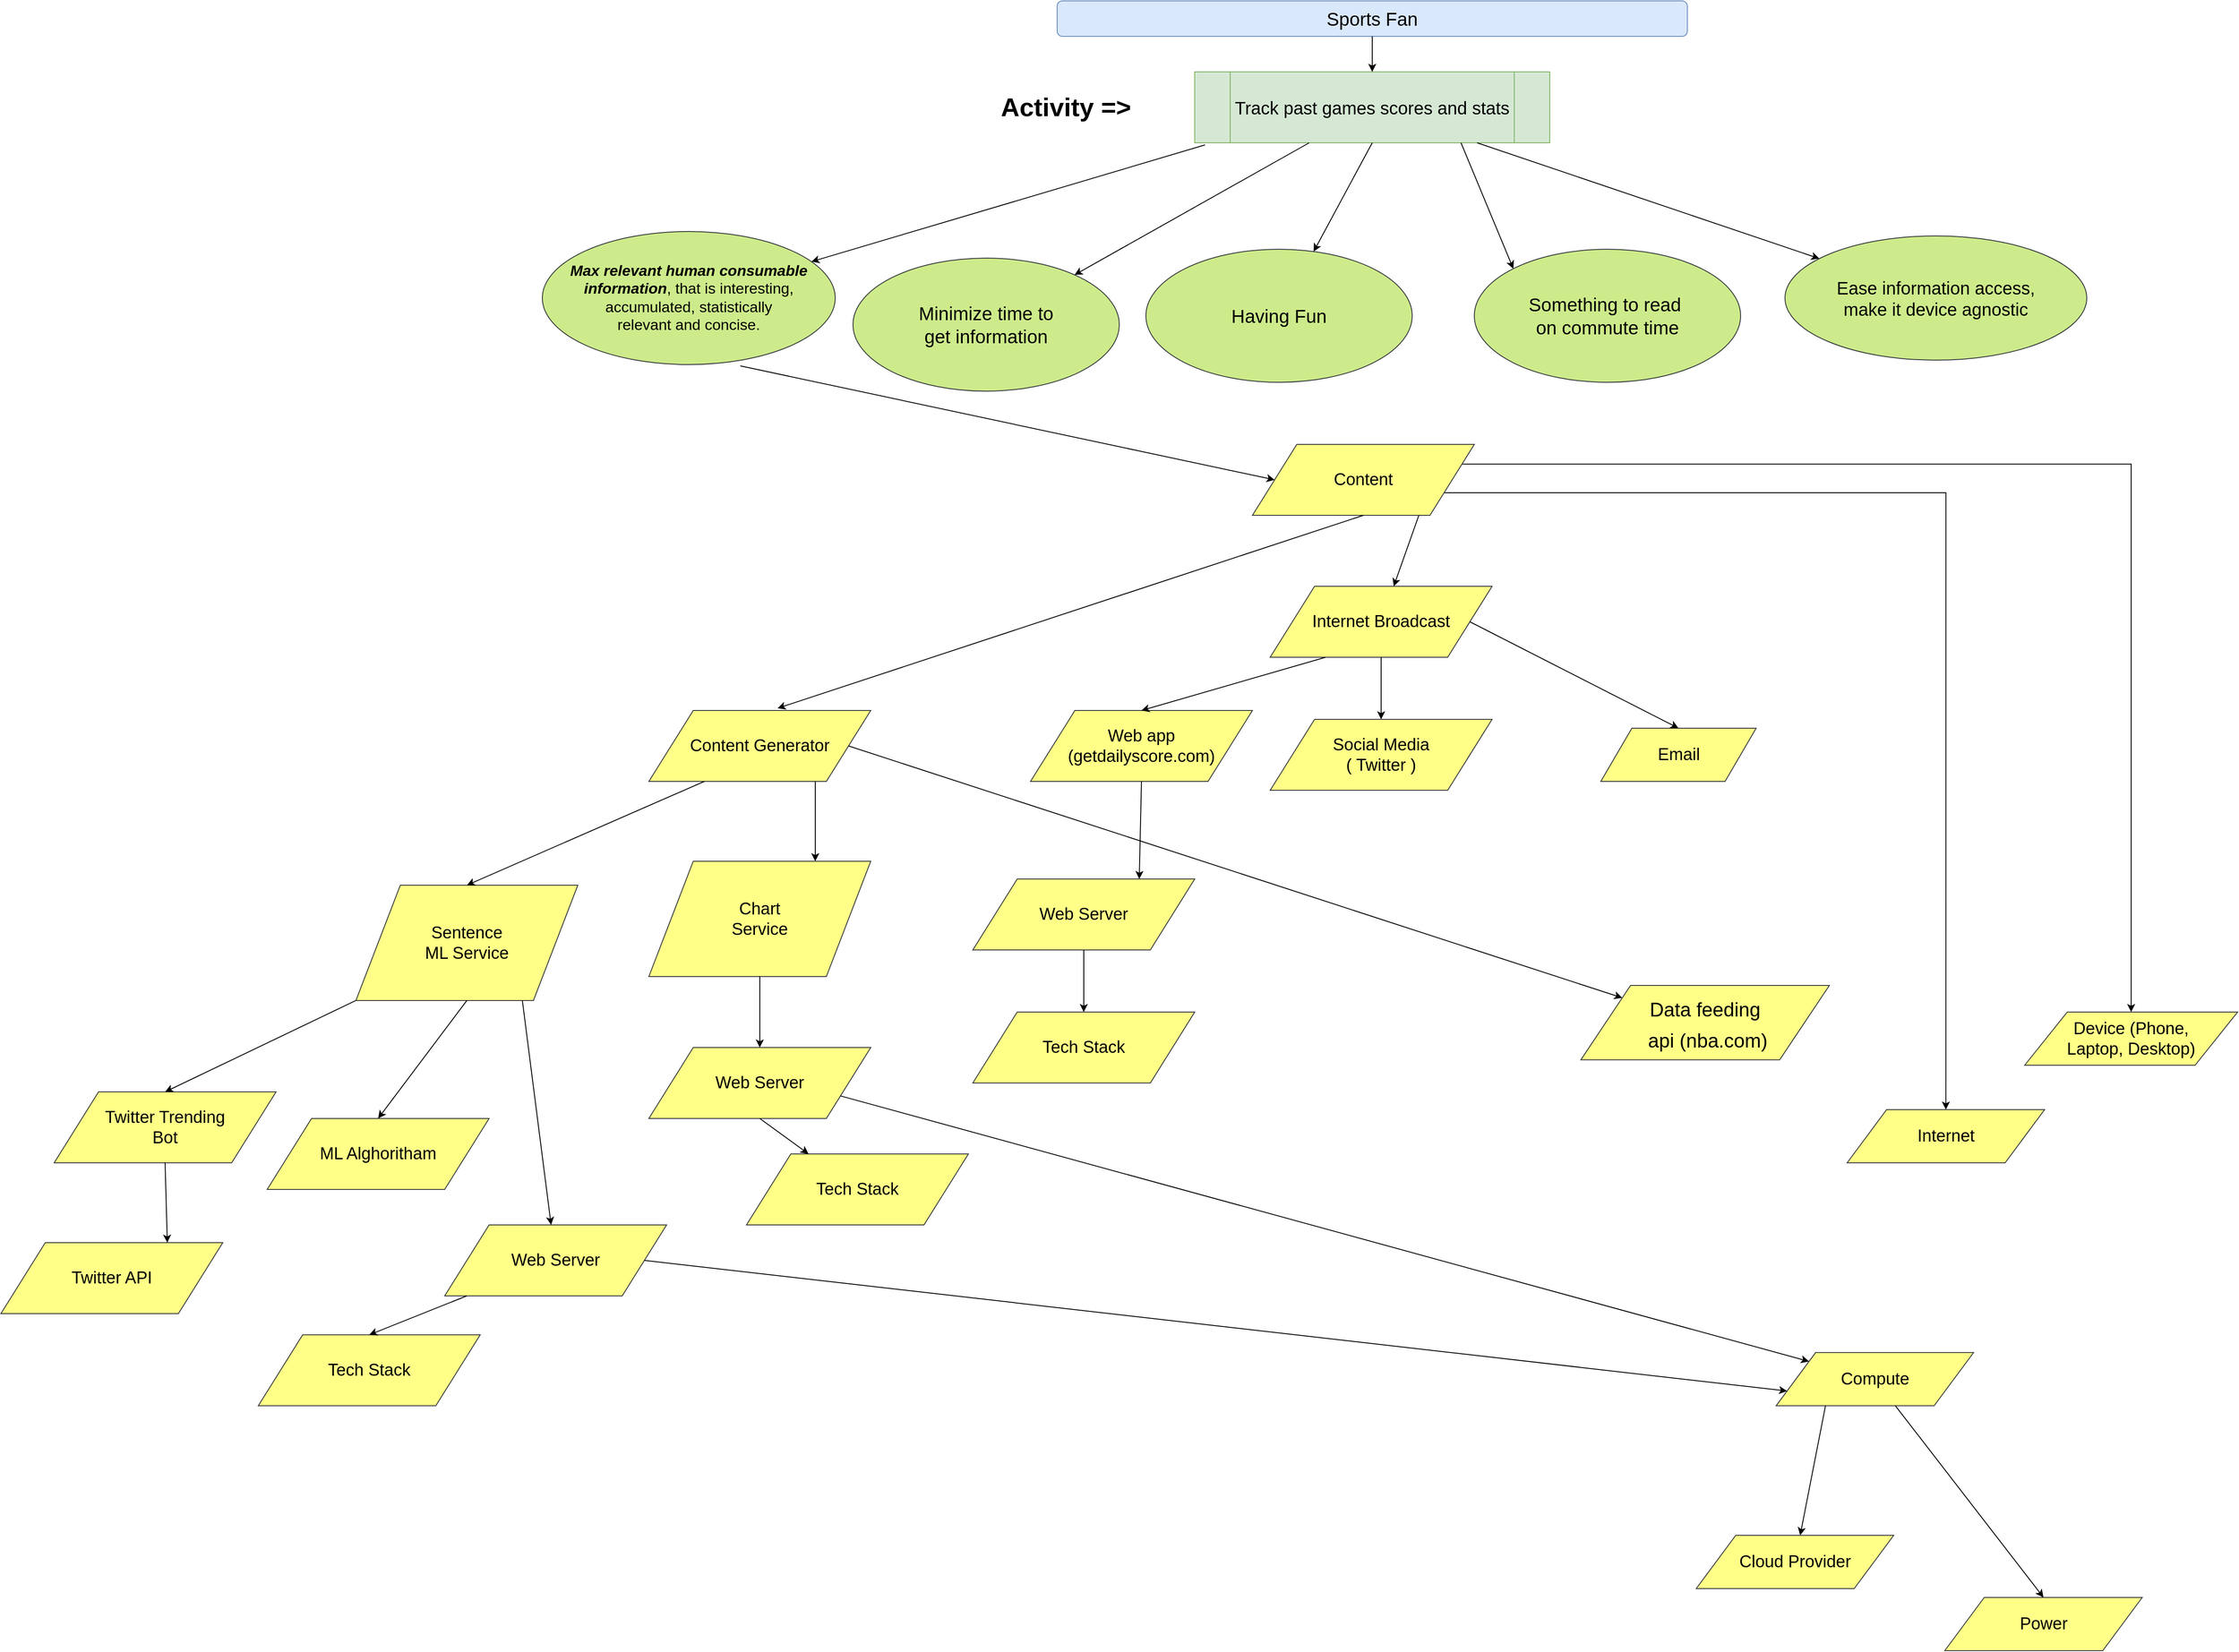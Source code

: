 <mxfile version="12.5.5" type="device"><diagram name="Page-1" id="42789a77-a242-8287-6e28-9cd8cfd52e62"><mxGraphModel dx="4560" dy="2677" grid="1" gridSize="10" guides="1" tooltips="1" connect="1" arrows="1" fold="1" page="1" pageScale="1" pageWidth="1100" pageHeight="850" background="#ffffff" math="0" shadow="0"><root><mxCell id="0"/><mxCell id="1" parent="0"/><mxCell id="Sqfoyh81WpPyErl1hCWX-1" value="Sports Fan" style="rounded=1;whiteSpace=wrap;html=1;fillColor=#dae8fc;strokeColor=#6c8ebf;fontSize=21;" parent="1" vertex="1"><mxGeometry x="440" y="-810" width="710" height="40" as="geometry"/></mxCell><mxCell id="Sqfoyh81WpPyErl1hCWX-2" value="Activity =&amp;gt;" style="text;html=1;strokeColor=none;fillColor=none;align=center;verticalAlign=middle;whiteSpace=wrap;rounded=0;fontStyle=1;fontSize=29;" parent="1" vertex="1"><mxGeometry x="320" y="-722.5" width="260" height="65" as="geometry"/></mxCell><mxCell id="Sqfoyh81WpPyErl1hCWX-3" value="Track past games scores and stats" style="shape=process;whiteSpace=wrap;html=1;backgroundOutline=1;fillColor=#d5e8d4;strokeColor=#82b366;fontSize=20;fontStyle=0" parent="1" vertex="1"><mxGeometry x="595" y="-730" width="400" height="80" as="geometry"/></mxCell><mxCell id="Sqfoyh81WpPyErl1hCWX-4" value="&lt;span style=&quot;font-size: 17px&quot;&gt;&lt;b style=&quot;font-style: italic ; font-size: 17px&quot;&gt;Max relevant human consumable &lt;br&gt;information&lt;/b&gt;&lt;/span&gt;, that is interesting, accumulated, statistically &lt;br&gt;relevant and concise." style="ellipse;whiteSpace=wrap;html=1;fillColor=#cdeb8b;strokeColor=#36393d;fontSize=17;" parent="1" vertex="1"><mxGeometry x="-140" y="-550" width="330" height="150" as="geometry"/></mxCell><mxCell id="Sqfoyh81WpPyErl1hCWX-7" value="Minimize time to &lt;br&gt;get information" style="ellipse;whiteSpace=wrap;html=1;fillColor=#cdeb8b;strokeColor=#36393d;fontSize=21;" parent="1" vertex="1"><mxGeometry x="210" y="-520" width="300" height="150" as="geometry"/></mxCell><mxCell id="Sqfoyh81WpPyErl1hCWX-8" value="Ease information access, &lt;br&gt;make it device agnostic" style="ellipse;whiteSpace=wrap;html=1;fillColor=#cdeb8b;strokeColor=#36393d;fontSize=20;" parent="1" vertex="1"><mxGeometry x="1260" y="-545" width="340" height="140" as="geometry"/></mxCell><mxCell id="Sqfoyh81WpPyErl1hCWX-10" value="" style="endArrow=classic;html=1;exitX=0.029;exitY=1.03;exitDx=0;exitDy=0;exitPerimeter=0;" parent="1" source="Sqfoyh81WpPyErl1hCWX-3" target="Sqfoyh81WpPyErl1hCWX-4" edge="1"><mxGeometry width="50" height="50" relative="1" as="geometry"><mxPoint x="280" y="-350" as="sourcePoint"/><mxPoint x="70" y="-40" as="targetPoint"/></mxGeometry></mxCell><mxCell id="Sqfoyh81WpPyErl1hCWX-11" value="" style="endArrow=classic;html=1;" parent="1" source="Sqfoyh81WpPyErl1hCWX-3" target="Sqfoyh81WpPyErl1hCWX-7" edge="1"><mxGeometry width="50" height="50" relative="1" as="geometry"><mxPoint x="10" y="-110" as="sourcePoint"/><mxPoint x="60" y="-160" as="targetPoint"/></mxGeometry></mxCell><mxCell id="Sqfoyh81WpPyErl1hCWX-12" value="" style="endArrow=classic;html=1;" parent="1" source="Sqfoyh81WpPyErl1hCWX-3" target="Sqfoyh81WpPyErl1hCWX-8" edge="1"><mxGeometry width="50" height="50" relative="1" as="geometry"><mxPoint x="10" y="-110" as="sourcePoint"/><mxPoint x="60" y="-160" as="targetPoint"/></mxGeometry></mxCell><mxCell id="Sqfoyh81WpPyErl1hCWX-14" value="" style="endArrow=classic;html=1;fontSize=19;" parent="1" source="Sqfoyh81WpPyErl1hCWX-1" target="Sqfoyh81WpPyErl1hCWX-3" edge="1"><mxGeometry width="50" height="50" relative="1" as="geometry"><mxPoint x="50" y="-410" as="sourcePoint"/><mxPoint x="100" y="-460" as="targetPoint"/></mxGeometry></mxCell><mxCell id="Sqfoyh81WpPyErl1hCWX-27" value="Email" style="shape=parallelogram;perimeter=parallelogramPerimeter;whiteSpace=wrap;html=1;fontSize=19;fillColor=#ffff88;strokeColor=#36393d;" parent="1" vertex="1"><mxGeometry x="1052.5" y="10" width="175" height="60" as="geometry"/></mxCell><mxCell id="Sqfoyh81WpPyErl1hCWX-29" value="Device (Phone, &lt;br&gt;Laptop, Desktop)" style="shape=parallelogram;perimeter=parallelogramPerimeter;whiteSpace=wrap;html=1;fontSize=19;fillColor=#ffff88;strokeColor=#36393d;" parent="1" vertex="1"><mxGeometry x="1530" y="330" width="240" height="60" as="geometry"/></mxCell><mxCell id="Sqfoyh81WpPyErl1hCWX-30" value="Internet" style="shape=parallelogram;perimeter=parallelogramPerimeter;whiteSpace=wrap;html=1;fontSize=19;fillColor=#ffff88;strokeColor=#36393d;" parent="1" vertex="1"><mxGeometry x="1330" y="440" width="222.5" height="60" as="geometry"/></mxCell><mxCell id="Sqfoyh81WpPyErl1hCWX-59" value="&lt;font style=&quot;font-size: 22px&quot;&gt;Data feeding&lt;br&gt;&amp;nbsp;api (nba.com)&lt;/font&gt;" style="shape=parallelogram;perimeter=parallelogramPerimeter;whiteSpace=wrap;html=1;fontSize=29;fillColor=#ffff88;strokeColor=#36393d;" parent="1" vertex="1"><mxGeometry x="1030" y="300.0" width="280" height="83.91" as="geometry"/></mxCell><mxCell id="lyD-HpiRpPjOEnl6V3W5-5" value="Web app &lt;br&gt;(getdailyscore.com)" style="shape=parallelogram;perimeter=parallelogramPerimeter;whiteSpace=wrap;html=1;fontSize=19;fillColor=#ffff88;strokeColor=#36393d;" parent="1" vertex="1"><mxGeometry x="410" y="-10" width="250" height="80" as="geometry"/></mxCell><mxCell id="IzNHaIqhkJBboBlYr7tV-2" value="Having Fun" style="ellipse;whiteSpace=wrap;html=1;fillColor=#cdeb8b;strokeColor=#36393d;fontSize=21;" vertex="1" parent="1"><mxGeometry x="540" y="-530" width="300" height="150" as="geometry"/></mxCell><mxCell id="IzNHaIqhkJBboBlYr7tV-6" value="Something to read&amp;nbsp;&lt;br&gt;on commute time" style="ellipse;whiteSpace=wrap;html=1;fillColor=#cdeb8b;strokeColor=#36393d;fontSize=21;" vertex="1" parent="1"><mxGeometry x="910" y="-530" width="300" height="150" as="geometry"/></mxCell><mxCell id="IzNHaIqhkJBboBlYr7tV-8" value="" style="endArrow=classic;html=1;exitX=0.5;exitY=1;exitDx=0;exitDy=0;" edge="1" parent="1" source="Sqfoyh81WpPyErl1hCWX-3" target="IzNHaIqhkJBboBlYr7tV-2"><mxGeometry width="50" height="50" relative="1" as="geometry"><mxPoint x="110" y="-190" as="sourcePoint"/><mxPoint x="160" y="-240" as="targetPoint"/></mxGeometry></mxCell><mxCell id="IzNHaIqhkJBboBlYr7tV-10" value="" style="endArrow=classic;html=1;exitX=0.75;exitY=1;exitDx=0;exitDy=0;entryX=0;entryY=0;entryDx=0;entryDy=0;" edge="1" parent="1" source="Sqfoyh81WpPyErl1hCWX-3" target="IzNHaIqhkJBboBlYr7tV-6"><mxGeometry width="50" height="50" relative="1" as="geometry"><mxPoint x="750" y="-230" as="sourcePoint"/><mxPoint x="800" y="-280" as="targetPoint"/></mxGeometry></mxCell><mxCell id="IzNHaIqhkJBboBlYr7tV-52" style="edgeStyle=orthogonalEdgeStyle;rounded=0;orthogonalLoop=1;jettySize=auto;html=1;exitX=1;exitY=0.25;exitDx=0;exitDy=0;entryX=0.5;entryY=0;entryDx=0;entryDy=0;" edge="1" parent="1" source="IzNHaIqhkJBboBlYr7tV-11" target="Sqfoyh81WpPyErl1hCWX-29"><mxGeometry relative="1" as="geometry"/></mxCell><mxCell id="IzNHaIqhkJBboBlYr7tV-54" style="edgeStyle=orthogonalEdgeStyle;rounded=0;orthogonalLoop=1;jettySize=auto;html=1;exitX=1;exitY=0.75;exitDx=0;exitDy=0;entryX=0.5;entryY=0;entryDx=0;entryDy=0;" edge="1" parent="1" source="IzNHaIqhkJBboBlYr7tV-11" target="Sqfoyh81WpPyErl1hCWX-30"><mxGeometry relative="1" as="geometry"/></mxCell><mxCell id="IzNHaIqhkJBboBlYr7tV-11" value="Content" style="shape=parallelogram;perimeter=parallelogramPerimeter;whiteSpace=wrap;html=1;fontSize=19;fillColor=#ffff88;strokeColor=#36393d;" vertex="1" parent="1"><mxGeometry x="660" y="-310" width="250" height="80" as="geometry"/></mxCell><mxCell id="IzNHaIqhkJBboBlYr7tV-13" value="Internet Broadcast" style="shape=parallelogram;perimeter=parallelogramPerimeter;whiteSpace=wrap;html=1;fontSize=19;fillColor=#ffff88;strokeColor=#36393d;" vertex="1" parent="1"><mxGeometry x="680" y="-150" width="250" height="80" as="geometry"/></mxCell><mxCell id="IzNHaIqhkJBboBlYr7tV-14" value="Social Media &lt;br&gt;( Twitter )" style="shape=parallelogram;perimeter=parallelogramPerimeter;whiteSpace=wrap;html=1;fontSize=19;fillColor=#ffff88;strokeColor=#36393d;" vertex="1" parent="1"><mxGeometry x="680" width="250" height="80" as="geometry"/></mxCell><mxCell id="IzNHaIqhkJBboBlYr7tV-16" value="Content Generator" style="shape=parallelogram;perimeter=parallelogramPerimeter;whiteSpace=wrap;html=1;fontSize=19;fillColor=#ffff88;strokeColor=#36393d;" vertex="1" parent="1"><mxGeometry x="-20" y="-10" width="250" height="80" as="geometry"/></mxCell><mxCell id="IzNHaIqhkJBboBlYr7tV-17" value="Chart&lt;br&gt;Service" style="shape=parallelogram;perimeter=parallelogramPerimeter;whiteSpace=wrap;html=1;fontSize=19;fillColor=#ffff88;strokeColor=#36393d;" vertex="1" parent="1"><mxGeometry x="-20" y="160" width="250" height="130" as="geometry"/></mxCell><mxCell id="IzNHaIqhkJBboBlYr7tV-19" value="Web Server" style="shape=parallelogram;perimeter=parallelogramPerimeter;whiteSpace=wrap;html=1;fontSize=19;fillColor=#ffff88;strokeColor=#36393d;" vertex="1" parent="1"><mxGeometry x="345" y="180" width="250" height="80" as="geometry"/></mxCell><mxCell id="IzNHaIqhkJBboBlYr7tV-20" value="Tech Stack" style="shape=parallelogram;perimeter=parallelogramPerimeter;whiteSpace=wrap;html=1;fontSize=19;fillColor=#ffff88;strokeColor=#36393d;" vertex="1" parent="1"><mxGeometry x="345" y="330" width="250" height="80" as="geometry"/></mxCell><mxCell id="IzNHaIqhkJBboBlYr7tV-21" value="Web Server" style="shape=parallelogram;perimeter=parallelogramPerimeter;whiteSpace=wrap;html=1;fontSize=19;fillColor=#ffff88;strokeColor=#36393d;" vertex="1" parent="1"><mxGeometry x="-20" y="370" width="250" height="80" as="geometry"/></mxCell><mxCell id="IzNHaIqhkJBboBlYr7tV-22" value="Tech Stack" style="shape=parallelogram;perimeter=parallelogramPerimeter;whiteSpace=wrap;html=1;fontSize=19;fillColor=#ffff88;strokeColor=#36393d;" vertex="1" parent="1"><mxGeometry x="90" y="490" width="250" height="80" as="geometry"/></mxCell><mxCell id="IzNHaIqhkJBboBlYr7tV-24" value="Compute" style="shape=parallelogram;perimeter=parallelogramPerimeter;whiteSpace=wrap;html=1;fontSize=19;fillColor=#ffff88;strokeColor=#36393d;" vertex="1" parent="1"><mxGeometry x="1250" y="713.91" width="222.5" height="60" as="geometry"/></mxCell><mxCell id="IzNHaIqhkJBboBlYr7tV-25" value="Power" style="shape=parallelogram;perimeter=parallelogramPerimeter;whiteSpace=wrap;html=1;fontSize=19;fillColor=#ffff88;strokeColor=#36393d;" vertex="1" parent="1"><mxGeometry x="1440" y="990" width="222.5" height="60" as="geometry"/></mxCell><mxCell id="IzNHaIqhkJBboBlYr7tV-26" value="Sentence &lt;br&gt;ML Service" style="shape=parallelogram;perimeter=parallelogramPerimeter;whiteSpace=wrap;html=1;fontSize=19;fillColor=#ffff88;strokeColor=#36393d;" vertex="1" parent="1"><mxGeometry x="-350" y="186.96" width="250" height="130" as="geometry"/></mxCell><mxCell id="IzNHaIqhkJBboBlYr7tV-32" value="Web Server" style="shape=parallelogram;perimeter=parallelogramPerimeter;whiteSpace=wrap;html=1;fontSize=19;fillColor=#ffff88;strokeColor=#36393d;" vertex="1" parent="1"><mxGeometry x="-250" y="570" width="250" height="80" as="geometry"/></mxCell><mxCell id="IzNHaIqhkJBboBlYr7tV-28" value="Tech Stack" style="shape=parallelogram;perimeter=parallelogramPerimeter;whiteSpace=wrap;html=1;fontSize=19;fillColor=#ffff88;strokeColor=#36393d;" vertex="1" parent="1"><mxGeometry x="-460" y="693.91" width="250" height="80" as="geometry"/></mxCell><mxCell id="IzNHaIqhkJBboBlYr7tV-29" value="Twitter Trending&lt;br&gt;Bot" style="shape=parallelogram;perimeter=parallelogramPerimeter;whiteSpace=wrap;html=1;fontSize=19;fillColor=#ffff88;strokeColor=#36393d;" vertex="1" parent="1"><mxGeometry x="-690" y="420" width="250" height="80" as="geometry"/></mxCell><mxCell id="IzNHaIqhkJBboBlYr7tV-34" value="ML Alghoritham" style="shape=parallelogram;perimeter=parallelogramPerimeter;whiteSpace=wrap;html=1;fontSize=19;fillColor=#ffff88;strokeColor=#36393d;" vertex="1" parent="1"><mxGeometry x="-450" y="450" width="250" height="80" as="geometry"/></mxCell><mxCell id="IzNHaIqhkJBboBlYr7tV-37" value="Twitter API" style="shape=parallelogram;perimeter=parallelogramPerimeter;whiteSpace=wrap;html=1;fontSize=19;fillColor=#ffff88;strokeColor=#36393d;" vertex="1" parent="1"><mxGeometry x="-750" y="590" width="250" height="80" as="geometry"/></mxCell><mxCell id="IzNHaIqhkJBboBlYr7tV-43" value="" style="endArrow=classic;html=1;exitX=0.676;exitY=1.01;exitDx=0;exitDy=0;exitPerimeter=0;entryX=0;entryY=0.5;entryDx=0;entryDy=0;" edge="1" parent="1" source="Sqfoyh81WpPyErl1hCWX-4" target="IzNHaIqhkJBboBlYr7tV-11"><mxGeometry width="50" height="50" relative="1" as="geometry"><mxPoint x="100" y="-210" as="sourcePoint"/><mxPoint x="150" y="-260" as="targetPoint"/></mxGeometry></mxCell><mxCell id="IzNHaIqhkJBboBlYr7tV-44" value="" style="endArrow=classic;html=1;exitX=0.5;exitY=1;exitDx=0;exitDy=0;entryX=0.58;entryY=-0.031;entryDx=0;entryDy=0;entryPerimeter=0;" edge="1" parent="1" source="IzNHaIqhkJBboBlYr7tV-11" target="IzNHaIqhkJBboBlYr7tV-16"><mxGeometry width="50" height="50" relative="1" as="geometry"><mxPoint x="240" y="-140" as="sourcePoint"/><mxPoint x="290" y="-190" as="targetPoint"/></mxGeometry></mxCell><mxCell id="IzNHaIqhkJBboBlYr7tV-45" value="" style="endArrow=classic;html=1;exitX=0.75;exitY=1;exitDx=0;exitDy=0;" edge="1" parent="1" source="IzNHaIqhkJBboBlYr7tV-11" target="IzNHaIqhkJBboBlYr7tV-13"><mxGeometry width="50" height="50" relative="1" as="geometry"><mxPoint x="1250" y="-200" as="sourcePoint"/><mxPoint x="1300" y="-250" as="targetPoint"/></mxGeometry></mxCell><mxCell id="IzNHaIqhkJBboBlYr7tV-46" value="" style="endArrow=classic;html=1;exitX=0.5;exitY=1;exitDx=0;exitDy=0;" edge="1" parent="1" source="IzNHaIqhkJBboBlYr7tV-13" target="IzNHaIqhkJBboBlYr7tV-14"><mxGeometry width="50" height="50" relative="1" as="geometry"><mxPoint x="1200" y="-80" as="sourcePoint"/><mxPoint x="1250" y="-130" as="targetPoint"/></mxGeometry></mxCell><mxCell id="IzNHaIqhkJBboBlYr7tV-47" value="" style="endArrow=classic;html=1;exitX=1;exitY=0.5;exitDx=0;exitDy=0;entryX=0.5;entryY=0;entryDx=0;entryDy=0;" edge="1" parent="1" source="IzNHaIqhkJBboBlYr7tV-13" target="Sqfoyh81WpPyErl1hCWX-27"><mxGeometry width="50" height="50" relative="1" as="geometry"><mxPoint x="1120" y="-50" as="sourcePoint"/><mxPoint x="1170" y="-100" as="targetPoint"/></mxGeometry></mxCell><mxCell id="IzNHaIqhkJBboBlYr7tV-48" value="" style="endArrow=classic;html=1;exitX=0.25;exitY=1;exitDx=0;exitDy=0;entryX=0.5;entryY=0;entryDx=0;entryDy=0;" edge="1" parent="1" source="IzNHaIqhkJBboBlYr7tV-13" target="lyD-HpiRpPjOEnl6V3W5-5"><mxGeometry width="50" height="50" relative="1" as="geometry"><mxPoint x="500" as="sourcePoint"/><mxPoint x="550" y="-50" as="targetPoint"/></mxGeometry></mxCell><mxCell id="IzNHaIqhkJBboBlYr7tV-49" value="" style="endArrow=classic;html=1;exitX=0.5;exitY=1;exitDx=0;exitDy=0;entryX=0.75;entryY=0;entryDx=0;entryDy=0;" edge="1" parent="1" source="lyD-HpiRpPjOEnl6V3W5-5" target="IzNHaIqhkJBboBlYr7tV-19"><mxGeometry width="50" height="50" relative="1" as="geometry"><mxPoint x="800" y="340" as="sourcePoint"/><mxPoint x="850" y="290" as="targetPoint"/></mxGeometry></mxCell><mxCell id="IzNHaIqhkJBboBlYr7tV-50" value="" style="endArrow=classic;html=1;exitX=0.5;exitY=1;exitDx=0;exitDy=0;entryX=0.5;entryY=0;entryDx=0;entryDy=0;" edge="1" parent="1" source="IzNHaIqhkJBboBlYr7tV-19" target="IzNHaIqhkJBboBlYr7tV-20"><mxGeometry width="50" height="50" relative="1" as="geometry"><mxPoint x="780" y="450" as="sourcePoint"/><mxPoint x="830" y="400" as="targetPoint"/></mxGeometry></mxCell><mxCell id="IzNHaIqhkJBboBlYr7tV-55" value="" style="endArrow=classic;html=1;exitX=0.25;exitY=1;exitDx=0;exitDy=0;entryX=0.5;entryY=0;entryDx=0;entryDy=0;" edge="1" parent="1" source="IzNHaIqhkJBboBlYr7tV-16" target="IzNHaIqhkJBboBlYr7tV-26"><mxGeometry width="50" height="50" relative="1" as="geometry"><mxPoint x="-620" y="310" as="sourcePoint"/><mxPoint x="-570" y="260" as="targetPoint"/></mxGeometry></mxCell><mxCell id="IzNHaIqhkJBboBlYr7tV-56" value="" style="endArrow=classic;html=1;exitX=0.75;exitY=1;exitDx=0;exitDy=0;entryX=0.75;entryY=0;entryDx=0;entryDy=0;" edge="1" parent="1" source="IzNHaIqhkJBboBlYr7tV-16" target="IzNHaIqhkJBboBlYr7tV-17"><mxGeometry width="50" height="50" relative="1" as="geometry"><mxPoint x="280" y="100" as="sourcePoint"/><mxPoint x="330" y="50" as="targetPoint"/></mxGeometry></mxCell><mxCell id="IzNHaIqhkJBboBlYr7tV-57" value="" style="endArrow=classic;html=1;exitX=0.5;exitY=1;exitDx=0;exitDy=0;" edge="1" parent="1" source="IzNHaIqhkJBboBlYr7tV-17" target="IzNHaIqhkJBboBlYr7tV-21"><mxGeometry width="50" height="50" relative="1" as="geometry"><mxPoint x="370" y="920" as="sourcePoint"/><mxPoint x="420" y="870" as="targetPoint"/></mxGeometry></mxCell><mxCell id="IzNHaIqhkJBboBlYr7tV-58" value="" style="endArrow=classic;html=1;exitX=0;exitY=1;exitDx=0;exitDy=0;entryX=0.5;entryY=0;entryDx=0;entryDy=0;" edge="1" parent="1" source="IzNHaIqhkJBboBlYr7tV-26" target="IzNHaIqhkJBboBlYr7tV-29"><mxGeometry width="50" height="50" relative="1" as="geometry"><mxPoint x="-630" y="940" as="sourcePoint"/><mxPoint x="-580" y="890" as="targetPoint"/></mxGeometry></mxCell><mxCell id="IzNHaIqhkJBboBlYr7tV-59" value="" style="endArrow=classic;html=1;exitX=0.5;exitY=1;exitDx=0;exitDy=0;entryX=0.5;entryY=0;entryDx=0;entryDy=0;" edge="1" parent="1" source="IzNHaIqhkJBboBlYr7tV-26" target="IzNHaIqhkJBboBlYr7tV-34"><mxGeometry width="50" height="50" relative="1" as="geometry"><mxPoint x="-530" y="910" as="sourcePoint"/><mxPoint x="-480" y="860" as="targetPoint"/></mxGeometry></mxCell><mxCell id="IzNHaIqhkJBboBlYr7tV-60" value="" style="endArrow=classic;html=1;exitX=0.75;exitY=1;exitDx=0;exitDy=0;" edge="1" parent="1" source="IzNHaIqhkJBboBlYr7tV-26" target="IzNHaIqhkJBboBlYr7tV-32"><mxGeometry width="50" height="50" relative="1" as="geometry"><mxPoint x="-550" y="900" as="sourcePoint"/><mxPoint x="-500" y="850" as="targetPoint"/></mxGeometry></mxCell><mxCell id="IzNHaIqhkJBboBlYr7tV-61" value="" style="endArrow=classic;html=1;exitX=0.5;exitY=1;exitDx=0;exitDy=0;entryX=0.75;entryY=0;entryDx=0;entryDy=0;" edge="1" parent="1" source="IzNHaIqhkJBboBlYr7tV-29" target="IzNHaIqhkJBboBlYr7tV-37"><mxGeometry width="50" height="50" relative="1" as="geometry"><mxPoint x="-720" y="800" as="sourcePoint"/><mxPoint x="-670" y="750" as="targetPoint"/></mxGeometry></mxCell><mxCell id="IzNHaIqhkJBboBlYr7tV-62" value="" style="endArrow=classic;html=1;entryX=0.5;entryY=0;entryDx=0;entryDy=0;" edge="1" parent="1" source="IzNHaIqhkJBboBlYr7tV-32" target="IzNHaIqhkJBboBlYr7tV-28"><mxGeometry width="50" height="50" relative="1" as="geometry"><mxPoint x="-300" y="980" as="sourcePoint"/><mxPoint x="-250" y="930" as="targetPoint"/></mxGeometry></mxCell><mxCell id="IzNHaIqhkJBboBlYr7tV-63" value="" style="endArrow=classic;html=1;exitX=0.5;exitY=1;exitDx=0;exitDy=0;" edge="1" parent="1" source="IzNHaIqhkJBboBlYr7tV-21" target="IzNHaIqhkJBboBlYr7tV-22"><mxGeometry width="50" height="50" relative="1" as="geometry"><mxPoint x="480" y="780" as="sourcePoint"/><mxPoint x="530" y="730" as="targetPoint"/></mxGeometry></mxCell><mxCell id="IzNHaIqhkJBboBlYr7tV-64" value="" style="endArrow=classic;html=1;exitX=1;exitY=0.75;exitDx=0;exitDy=0;entryX=0;entryY=0;entryDx=0;entryDy=0;" edge="1" parent="1" source="IzNHaIqhkJBboBlYr7tV-21" target="IzNHaIqhkJBboBlYr7tV-24"><mxGeometry width="50" height="50" relative="1" as="geometry"><mxPoint x="390" y="660" as="sourcePoint"/><mxPoint x="440" y="610" as="targetPoint"/></mxGeometry></mxCell><mxCell id="IzNHaIqhkJBboBlYr7tV-65" value="" style="endArrow=classic;html=1;exitX=1;exitY=0.5;exitDx=0;exitDy=0;entryX=0;entryY=0.75;entryDx=0;entryDy=0;" edge="1" parent="1" source="IzNHaIqhkJBboBlYr7tV-32" target="IzNHaIqhkJBboBlYr7tV-24"><mxGeometry width="50" height="50" relative="1" as="geometry"><mxPoint x="-10" y="630" as="sourcePoint"/><mxPoint x="190" y="690" as="targetPoint"/></mxGeometry></mxCell><mxCell id="IzNHaIqhkJBboBlYr7tV-66" value="Cloud Provider" style="shape=parallelogram;perimeter=parallelogramPerimeter;whiteSpace=wrap;html=1;fontSize=19;fillColor=#ffff88;strokeColor=#36393d;" vertex="1" parent="1"><mxGeometry x="1160" y="920" width="222.5" height="60" as="geometry"/></mxCell><mxCell id="IzNHaIqhkJBboBlYr7tV-69" value="" style="endArrow=classic;html=1;exitX=0.25;exitY=1;exitDx=0;exitDy=0;" edge="1" parent="1" source="IzNHaIqhkJBboBlYr7tV-24" target="IzNHaIqhkJBboBlYr7tV-66"><mxGeometry width="50" height="50" relative="1" as="geometry"><mxPoint x="930" y="940" as="sourcePoint"/><mxPoint x="980" y="890" as="targetPoint"/></mxGeometry></mxCell><mxCell id="IzNHaIqhkJBboBlYr7tV-70" value="" style="endArrow=classic;html=1;entryX=0.5;entryY=0;entryDx=0;entryDy=0;" edge="1" parent="1" source="IzNHaIqhkJBboBlYr7tV-24" target="IzNHaIqhkJBboBlYr7tV-25"><mxGeometry width="50" height="50" relative="1" as="geometry"><mxPoint x="1460" y="910" as="sourcePoint"/><mxPoint x="1510" y="860" as="targetPoint"/></mxGeometry></mxCell><mxCell id="IzNHaIqhkJBboBlYr7tV-71" value="" style="endArrow=classic;html=1;exitX=1;exitY=0.5;exitDx=0;exitDy=0;entryX=0;entryY=0;entryDx=0;entryDy=0;" edge="1" parent="1" source="IzNHaIqhkJBboBlYr7tV-16" target="Sqfoyh81WpPyErl1hCWX-59"><mxGeometry width="50" height="50" relative="1" as="geometry"><mxPoint x="760" y="310" as="sourcePoint"/><mxPoint x="810" y="260" as="targetPoint"/></mxGeometry></mxCell></root></mxGraphModel></diagram></mxfile>